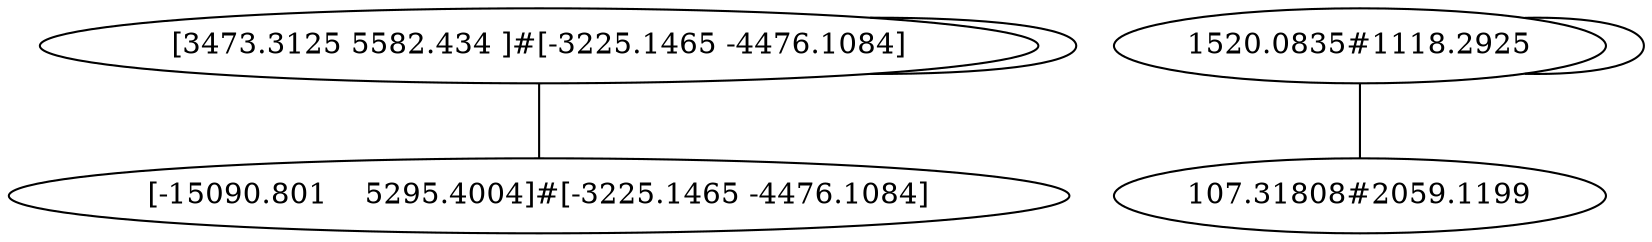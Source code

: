 graph  {
"[3473.3125 5582.434 ]#[-3225.1465 -4476.1084]";
"[-15090.801    5295.4004]#[-3225.1465 -4476.1084]";
"1520.0835#1118.2925";
"107.31808#2059.1199";
"[3473.3125 5582.434 ]#[-3225.1465 -4476.1084]" -- "[3473.3125 5582.434 ]#[-3225.1465 -4476.1084]";
"[3473.3125 5582.434 ]#[-3225.1465 -4476.1084]" -- "[-15090.801    5295.4004]#[-3225.1465 -4476.1084]";
"1520.0835#1118.2925" -- "1520.0835#1118.2925";
"1520.0835#1118.2925" -- "107.31808#2059.1199";
}
